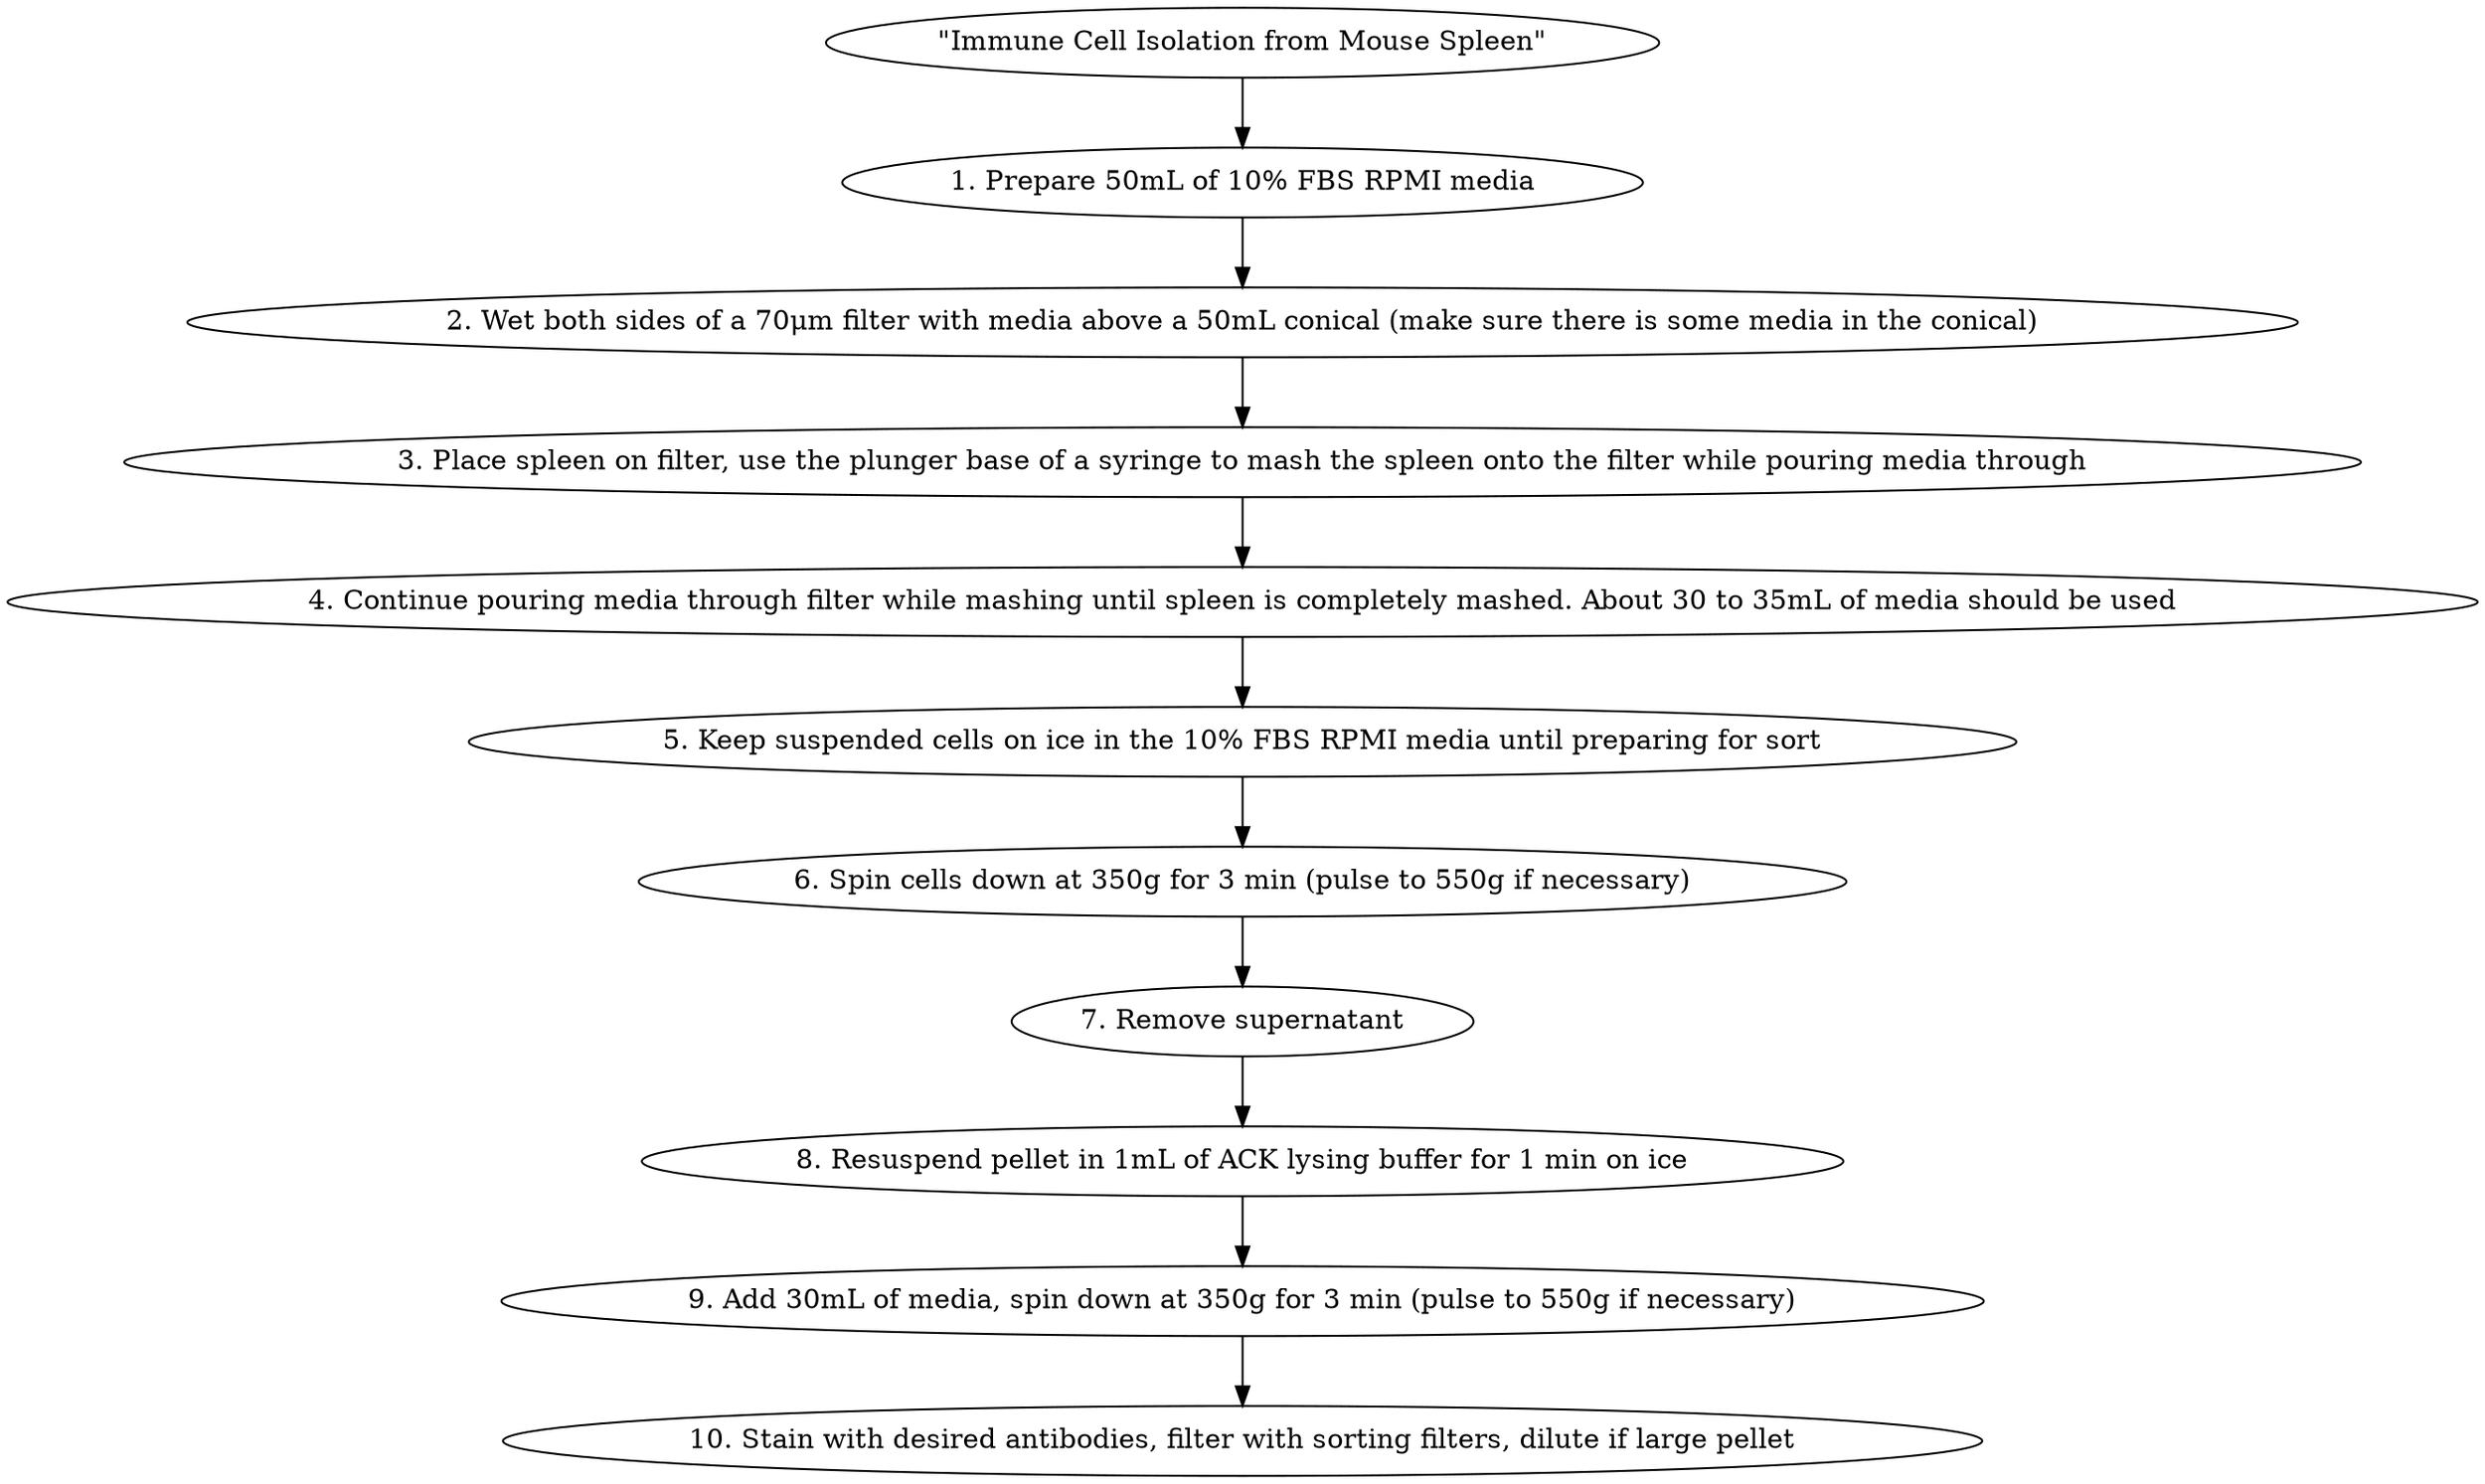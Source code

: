 digraph ImmuneCellIsolationProtocol {
    // Define the title
    Title [label="\"Immune Cell Isolation from Mouse Spleen\""];
    
    // Define steps
    Step1 [label="1. Prepare 50mL of 10% FBS RPMI media"];
    Step2 [label="2. Wet both sides of a 70μm filter with media above a 50mL conical (make sure there is some media in the conical)"];
    Step3 [label="3. Place spleen on filter, use the plunger base of a syringe to mash the spleen onto the filter while pouring media through"];
    Step4 [label="4. Continue pouring media through filter while mashing until spleen is completely mashed. About 30 to 35mL of media should be used"];
    Step5 [label="5. Keep suspended cells on ice in the 10% FBS RPMI media until preparing for sort"];
    Step6 [label="6. Spin cells down at 350g for 3 min (pulse to 550g if necessary)"];
    Step7 [label="7. Remove supernatant"];
    Step8 [label="8. Resuspend pellet in 1mL of ACK lysing buffer for 1 min on ice"];
    Step9 [label="9. Add 30mL of media, spin down at 350g for 3 min (pulse to 550g if necessary)"];
    Step10 [label="10. Stain with desired antibodies, filter with sorting filters, dilute if large pellet"];
    
    // Define edges (sequence of steps)
    Title -> Step1;
    Step1 -> Step2;
    Step2 -> Step3;
    Step3 -> Step4;
    Step4 -> Step5;
    Step5 -> Step6;
    Step6 -> Step7;
    Step7 -> Step8;
    Step8 -> Step9;
    Step9 -> Step10;
}

